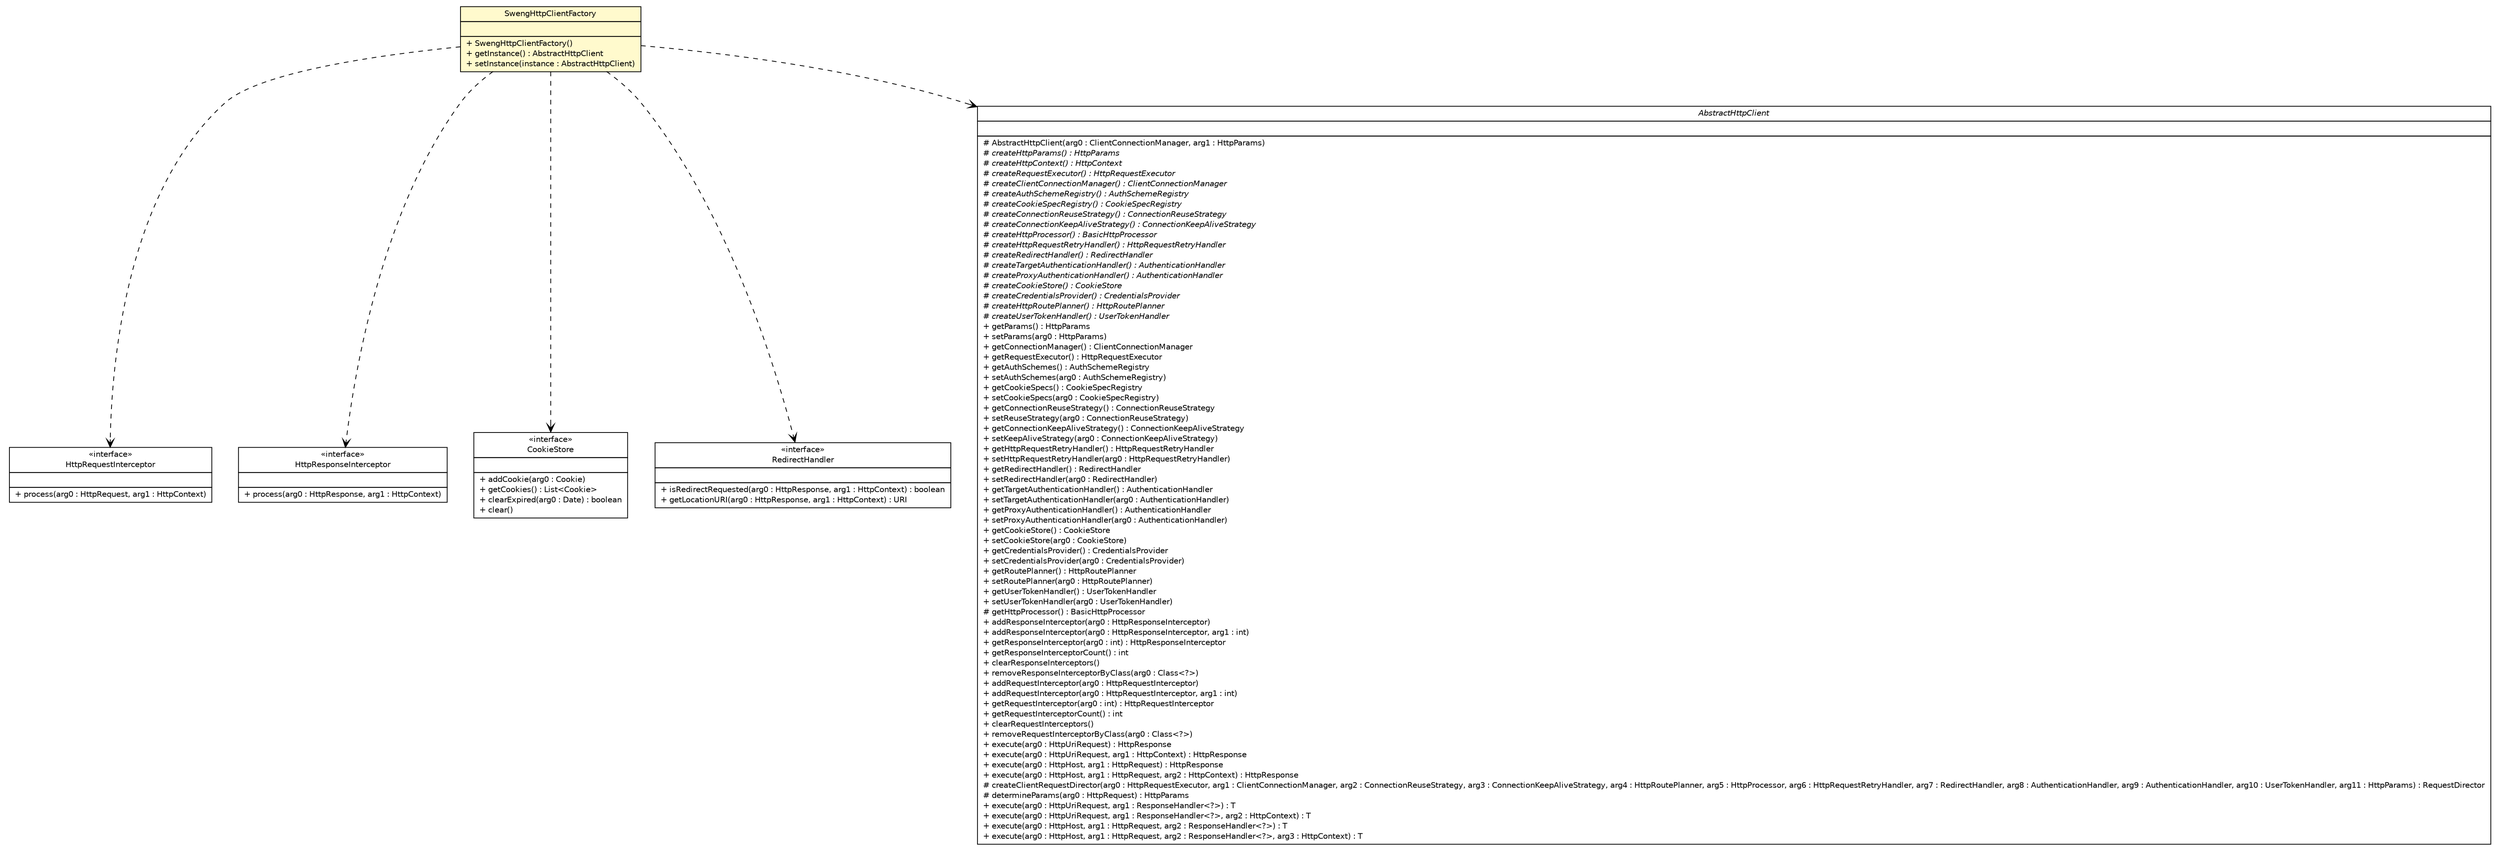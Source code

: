 #!/usr/local/bin/dot
#
# Class diagram 
# Generated by UMLGraph version R5_6_6-1-g9240c4 (http://www.umlgraph.org/)
#

digraph G {
	edge [fontname="Helvetica",fontsize=10,labelfontname="Helvetica",labelfontsize=10];
	node [fontname="Helvetica",fontsize=10,shape=plaintext];
	nodesep=0.25;
	ranksep=0.5;
	// epfl.sweng.servercomm.SwengHttpClientFactory
	c994 [label=<<table title="epfl.sweng.servercomm.SwengHttpClientFactory" border="0" cellborder="1" cellspacing="0" cellpadding="2" port="p" bgcolor="lemonChiffon" href="./SwengHttpClientFactory.html">
		<tr><td><table border="0" cellspacing="0" cellpadding="1">
<tr><td align="center" balign="center"> SwengHttpClientFactory </td></tr>
		</table></td></tr>
		<tr><td><table border="0" cellspacing="0" cellpadding="1">
<tr><td align="left" balign="left">  </td></tr>
		</table></td></tr>
		<tr><td><table border="0" cellspacing="0" cellpadding="1">
<tr><td align="left" balign="left"> + SwengHttpClientFactory() </td></tr>
<tr><td align="left" balign="left"> + getInstance() : AbstractHttpClient </td></tr>
<tr><td align="left" balign="left"> + setInstance(instance : AbstractHttpClient) </td></tr>
		</table></td></tr>
		</table>>, URL="./SwengHttpClientFactory.html", fontname="Helvetica", fontcolor="black", fontsize=10.0];
	// epfl.sweng.servercomm.SwengHttpClientFactory DEPEND org.apache.http.HttpRequestInterceptor
	c994:p -> c1015:p [taillabel="", label="", headlabel="", fontname="Helvetica", fontcolor="black", fontsize=10.0, color="black", arrowhead=open, style=dashed];
	// epfl.sweng.servercomm.SwengHttpClientFactory DEPEND org.apache.http.HttpResponseInterceptor
	c994:p -> c1016:p [taillabel="", label="", headlabel="", fontname="Helvetica", fontcolor="black", fontsize=10.0, color="black", arrowhead=open, style=dashed];
	// epfl.sweng.servercomm.SwengHttpClientFactory DEPEND org.apache.http.client.CookieStore
	c994:p -> c1019:p [taillabel="", label="", headlabel="", fontname="Helvetica", fontcolor="black", fontsize=10.0, color="black", arrowhead=open, style=dashed];
	// epfl.sweng.servercomm.SwengHttpClientFactory DEPEND org.apache.http.client.RedirectHandler
	c994:p -> c1021:p [taillabel="", label="", headlabel="", fontname="Helvetica", fontcolor="black", fontsize=10.0, color="black", arrowhead=open, style=dashed];
	// epfl.sweng.servercomm.SwengHttpClientFactory DEPEND org.apache.http.impl.client.AbstractHttpClient
	c994:p -> c1041:p [taillabel="", label="", headlabel="", fontname="Helvetica", fontcolor="black", fontsize=10.0, color="black", arrowhead=open, style=dashed];
	// org.apache.http.client.CookieStore
	c1019 [label=<<table title="org.apache.http.client.CookieStore" border="0" cellborder="1" cellspacing="0" cellpadding="2" port="p" href="http://java.sun.com/j2se/1.4.2/docs/api/org/apache/http/client/CookieStore.html">
		<tr><td><table border="0" cellspacing="0" cellpadding="1">
<tr><td align="center" balign="center"> &#171;interface&#187; </td></tr>
<tr><td align="center" balign="center"> CookieStore </td></tr>
		</table></td></tr>
		<tr><td><table border="0" cellspacing="0" cellpadding="1">
<tr><td align="left" balign="left">  </td></tr>
		</table></td></tr>
		<tr><td><table border="0" cellspacing="0" cellpadding="1">
<tr><td align="left" balign="left"> + addCookie(arg0 : Cookie) </td></tr>
<tr><td align="left" balign="left"> + getCookies() : List&lt;Cookie&gt; </td></tr>
<tr><td align="left" balign="left"> + clearExpired(arg0 : Date) : boolean </td></tr>
<tr><td align="left" balign="left"> + clear() </td></tr>
		</table></td></tr>
		</table>>, URL="http://java.sun.com/j2se/1.4.2/docs/api/org/apache/http/client/CookieStore.html", fontname="Helvetica", fontcolor="black", fontsize=10.0];
	// org.apache.http.impl.client.AbstractHttpClient
	c1041 [label=<<table title="org.apache.http.impl.client.AbstractHttpClient" border="0" cellborder="1" cellspacing="0" cellpadding="2" port="p" href="http://java.sun.com/j2se/1.4.2/docs/api/org/apache/http/impl/client/AbstractHttpClient.html">
		<tr><td><table border="0" cellspacing="0" cellpadding="1">
<tr><td align="center" balign="center"><font face="Helvetica-Oblique"> AbstractHttpClient </font></td></tr>
		</table></td></tr>
		<tr><td><table border="0" cellspacing="0" cellpadding="1">
<tr><td align="left" balign="left">  </td></tr>
		</table></td></tr>
		<tr><td><table border="0" cellspacing="0" cellpadding="1">
<tr><td align="left" balign="left"> # AbstractHttpClient(arg0 : ClientConnectionManager, arg1 : HttpParams) </td></tr>
<tr><td align="left" balign="left"><font face="Helvetica-Oblique" point-size="10.0"> # createHttpParams() : HttpParams </font></td></tr>
<tr><td align="left" balign="left"><font face="Helvetica-Oblique" point-size="10.0"> # createHttpContext() : HttpContext </font></td></tr>
<tr><td align="left" balign="left"><font face="Helvetica-Oblique" point-size="10.0"> # createRequestExecutor() : HttpRequestExecutor </font></td></tr>
<tr><td align="left" balign="left"><font face="Helvetica-Oblique" point-size="10.0"> # createClientConnectionManager() : ClientConnectionManager </font></td></tr>
<tr><td align="left" balign="left"><font face="Helvetica-Oblique" point-size="10.0"> # createAuthSchemeRegistry() : AuthSchemeRegistry </font></td></tr>
<tr><td align="left" balign="left"><font face="Helvetica-Oblique" point-size="10.0"> # createCookieSpecRegistry() : CookieSpecRegistry </font></td></tr>
<tr><td align="left" balign="left"><font face="Helvetica-Oblique" point-size="10.0"> # createConnectionReuseStrategy() : ConnectionReuseStrategy </font></td></tr>
<tr><td align="left" balign="left"><font face="Helvetica-Oblique" point-size="10.0"> # createConnectionKeepAliveStrategy() : ConnectionKeepAliveStrategy </font></td></tr>
<tr><td align="left" balign="left"><font face="Helvetica-Oblique" point-size="10.0"> # createHttpProcessor() : BasicHttpProcessor </font></td></tr>
<tr><td align="left" balign="left"><font face="Helvetica-Oblique" point-size="10.0"> # createHttpRequestRetryHandler() : HttpRequestRetryHandler </font></td></tr>
<tr><td align="left" balign="left"><font face="Helvetica-Oblique" point-size="10.0"> # createRedirectHandler() : RedirectHandler </font></td></tr>
<tr><td align="left" balign="left"><font face="Helvetica-Oblique" point-size="10.0"> # createTargetAuthenticationHandler() : AuthenticationHandler </font></td></tr>
<tr><td align="left" balign="left"><font face="Helvetica-Oblique" point-size="10.0"> # createProxyAuthenticationHandler() : AuthenticationHandler </font></td></tr>
<tr><td align="left" balign="left"><font face="Helvetica-Oblique" point-size="10.0"> # createCookieStore() : CookieStore </font></td></tr>
<tr><td align="left" balign="left"><font face="Helvetica-Oblique" point-size="10.0"> # createCredentialsProvider() : CredentialsProvider </font></td></tr>
<tr><td align="left" balign="left"><font face="Helvetica-Oblique" point-size="10.0"> # createHttpRoutePlanner() : HttpRoutePlanner </font></td></tr>
<tr><td align="left" balign="left"><font face="Helvetica-Oblique" point-size="10.0"> # createUserTokenHandler() : UserTokenHandler </font></td></tr>
<tr><td align="left" balign="left"> + getParams() : HttpParams </td></tr>
<tr><td align="left" balign="left"> + setParams(arg0 : HttpParams) </td></tr>
<tr><td align="left" balign="left"> + getConnectionManager() : ClientConnectionManager </td></tr>
<tr><td align="left" balign="left"> + getRequestExecutor() : HttpRequestExecutor </td></tr>
<tr><td align="left" balign="left"> + getAuthSchemes() : AuthSchemeRegistry </td></tr>
<tr><td align="left" balign="left"> + setAuthSchemes(arg0 : AuthSchemeRegistry) </td></tr>
<tr><td align="left" balign="left"> + getCookieSpecs() : CookieSpecRegistry </td></tr>
<tr><td align="left" balign="left"> + setCookieSpecs(arg0 : CookieSpecRegistry) </td></tr>
<tr><td align="left" balign="left"> + getConnectionReuseStrategy() : ConnectionReuseStrategy </td></tr>
<tr><td align="left" balign="left"> + setReuseStrategy(arg0 : ConnectionReuseStrategy) </td></tr>
<tr><td align="left" balign="left"> + getConnectionKeepAliveStrategy() : ConnectionKeepAliveStrategy </td></tr>
<tr><td align="left" balign="left"> + setKeepAliveStrategy(arg0 : ConnectionKeepAliveStrategy) </td></tr>
<tr><td align="left" balign="left"> + getHttpRequestRetryHandler() : HttpRequestRetryHandler </td></tr>
<tr><td align="left" balign="left"> + setHttpRequestRetryHandler(arg0 : HttpRequestRetryHandler) </td></tr>
<tr><td align="left" balign="left"> + getRedirectHandler() : RedirectHandler </td></tr>
<tr><td align="left" balign="left"> + setRedirectHandler(arg0 : RedirectHandler) </td></tr>
<tr><td align="left" balign="left"> + getTargetAuthenticationHandler() : AuthenticationHandler </td></tr>
<tr><td align="left" balign="left"> + setTargetAuthenticationHandler(arg0 : AuthenticationHandler) </td></tr>
<tr><td align="left" balign="left"> + getProxyAuthenticationHandler() : AuthenticationHandler </td></tr>
<tr><td align="left" balign="left"> + setProxyAuthenticationHandler(arg0 : AuthenticationHandler) </td></tr>
<tr><td align="left" balign="left"> + getCookieStore() : CookieStore </td></tr>
<tr><td align="left" balign="left"> + setCookieStore(arg0 : CookieStore) </td></tr>
<tr><td align="left" balign="left"> + getCredentialsProvider() : CredentialsProvider </td></tr>
<tr><td align="left" balign="left"> + setCredentialsProvider(arg0 : CredentialsProvider) </td></tr>
<tr><td align="left" balign="left"> + getRoutePlanner() : HttpRoutePlanner </td></tr>
<tr><td align="left" balign="left"> + setRoutePlanner(arg0 : HttpRoutePlanner) </td></tr>
<tr><td align="left" balign="left"> + getUserTokenHandler() : UserTokenHandler </td></tr>
<tr><td align="left" balign="left"> + setUserTokenHandler(arg0 : UserTokenHandler) </td></tr>
<tr><td align="left" balign="left"> # getHttpProcessor() : BasicHttpProcessor </td></tr>
<tr><td align="left" balign="left"> + addResponseInterceptor(arg0 : HttpResponseInterceptor) </td></tr>
<tr><td align="left" balign="left"> + addResponseInterceptor(arg0 : HttpResponseInterceptor, arg1 : int) </td></tr>
<tr><td align="left" balign="left"> + getResponseInterceptor(arg0 : int) : HttpResponseInterceptor </td></tr>
<tr><td align="left" balign="left"> + getResponseInterceptorCount() : int </td></tr>
<tr><td align="left" balign="left"> + clearResponseInterceptors() </td></tr>
<tr><td align="left" balign="left"> + removeResponseInterceptorByClass(arg0 : Class&lt;?&gt;) </td></tr>
<tr><td align="left" balign="left"> + addRequestInterceptor(arg0 : HttpRequestInterceptor) </td></tr>
<tr><td align="left" balign="left"> + addRequestInterceptor(arg0 : HttpRequestInterceptor, arg1 : int) </td></tr>
<tr><td align="left" balign="left"> + getRequestInterceptor(arg0 : int) : HttpRequestInterceptor </td></tr>
<tr><td align="left" balign="left"> + getRequestInterceptorCount() : int </td></tr>
<tr><td align="left" balign="left"> + clearRequestInterceptors() </td></tr>
<tr><td align="left" balign="left"> + removeRequestInterceptorByClass(arg0 : Class&lt;?&gt;) </td></tr>
<tr><td align="left" balign="left"> + execute(arg0 : HttpUriRequest) : HttpResponse </td></tr>
<tr><td align="left" balign="left"> + execute(arg0 : HttpUriRequest, arg1 : HttpContext) : HttpResponse </td></tr>
<tr><td align="left" balign="left"> + execute(arg0 : HttpHost, arg1 : HttpRequest) : HttpResponse </td></tr>
<tr><td align="left" balign="left"> + execute(arg0 : HttpHost, arg1 : HttpRequest, arg2 : HttpContext) : HttpResponse </td></tr>
<tr><td align="left" balign="left"> # createClientRequestDirector(arg0 : HttpRequestExecutor, arg1 : ClientConnectionManager, arg2 : ConnectionReuseStrategy, arg3 : ConnectionKeepAliveStrategy, arg4 : HttpRoutePlanner, arg5 : HttpProcessor, arg6 : HttpRequestRetryHandler, arg7 : RedirectHandler, arg8 : AuthenticationHandler, arg9 : AuthenticationHandler, arg10 : UserTokenHandler, arg11 : HttpParams) : RequestDirector </td></tr>
<tr><td align="left" balign="left"> # determineParams(arg0 : HttpRequest) : HttpParams </td></tr>
<tr><td align="left" balign="left"> + execute(arg0 : HttpUriRequest, arg1 : ResponseHandler&lt;?&gt;) : T </td></tr>
<tr><td align="left" balign="left"> + execute(arg0 : HttpUriRequest, arg1 : ResponseHandler&lt;?&gt;, arg2 : HttpContext) : T </td></tr>
<tr><td align="left" balign="left"> + execute(arg0 : HttpHost, arg1 : HttpRequest, arg2 : ResponseHandler&lt;?&gt;) : T </td></tr>
<tr><td align="left" balign="left"> + execute(arg0 : HttpHost, arg1 : HttpRequest, arg2 : ResponseHandler&lt;?&gt;, arg3 : HttpContext) : T </td></tr>
		</table></td></tr>
		</table>>, URL="http://java.sun.com/j2se/1.4.2/docs/api/org/apache/http/impl/client/AbstractHttpClient.html", fontname="Helvetica", fontcolor="black", fontsize=10.0];
	// org.apache.http.client.RedirectHandler
	c1021 [label=<<table title="org.apache.http.client.RedirectHandler" border="0" cellborder="1" cellspacing="0" cellpadding="2" port="p" href="http://java.sun.com/j2se/1.4.2/docs/api/org/apache/http/client/RedirectHandler.html">
		<tr><td><table border="0" cellspacing="0" cellpadding="1">
<tr><td align="center" balign="center"> &#171;interface&#187; </td></tr>
<tr><td align="center" balign="center"> RedirectHandler </td></tr>
		</table></td></tr>
		<tr><td><table border="0" cellspacing="0" cellpadding="1">
<tr><td align="left" balign="left">  </td></tr>
		</table></td></tr>
		<tr><td><table border="0" cellspacing="0" cellpadding="1">
<tr><td align="left" balign="left"> + isRedirectRequested(arg0 : HttpResponse, arg1 : HttpContext) : boolean </td></tr>
<tr><td align="left" balign="left"> + getLocationURI(arg0 : HttpResponse, arg1 : HttpContext) : URI </td></tr>
		</table></td></tr>
		</table>>, URL="http://java.sun.com/j2se/1.4.2/docs/api/org/apache/http/client/RedirectHandler.html", fontname="Helvetica", fontcolor="black", fontsize=10.0];
	// org.apache.http.HttpRequestInterceptor
	c1015 [label=<<table title="org.apache.http.HttpRequestInterceptor" border="0" cellborder="1" cellspacing="0" cellpadding="2" port="p" href="http://java.sun.com/j2se/1.4.2/docs/api/org/apache/http/HttpRequestInterceptor.html">
		<tr><td><table border="0" cellspacing="0" cellpadding="1">
<tr><td align="center" balign="center"> &#171;interface&#187; </td></tr>
<tr><td align="center" balign="center"> HttpRequestInterceptor </td></tr>
		</table></td></tr>
		<tr><td><table border="0" cellspacing="0" cellpadding="1">
<tr><td align="left" balign="left">  </td></tr>
		</table></td></tr>
		<tr><td><table border="0" cellspacing="0" cellpadding="1">
<tr><td align="left" balign="left"> + process(arg0 : HttpRequest, arg1 : HttpContext) </td></tr>
		</table></td></tr>
		</table>>, URL="http://java.sun.com/j2se/1.4.2/docs/api/org/apache/http/HttpRequestInterceptor.html", fontname="Helvetica", fontcolor="black", fontsize=10.0];
	// org.apache.http.HttpResponseInterceptor
	c1016 [label=<<table title="org.apache.http.HttpResponseInterceptor" border="0" cellborder="1" cellspacing="0" cellpadding="2" port="p" href="http://java.sun.com/j2se/1.4.2/docs/api/org/apache/http/HttpResponseInterceptor.html">
		<tr><td><table border="0" cellspacing="0" cellpadding="1">
<tr><td align="center" balign="center"> &#171;interface&#187; </td></tr>
<tr><td align="center" balign="center"> HttpResponseInterceptor </td></tr>
		</table></td></tr>
		<tr><td><table border="0" cellspacing="0" cellpadding="1">
<tr><td align="left" balign="left">  </td></tr>
		</table></td></tr>
		<tr><td><table border="0" cellspacing="0" cellpadding="1">
<tr><td align="left" balign="left"> + process(arg0 : HttpResponse, arg1 : HttpContext) </td></tr>
		</table></td></tr>
		</table>>, URL="http://java.sun.com/j2se/1.4.2/docs/api/org/apache/http/HttpResponseInterceptor.html", fontname="Helvetica", fontcolor="black", fontsize=10.0];
}

